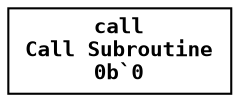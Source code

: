 digraph "Format subr" {
  graph [bgcolor="white"];
  node [fontname = "Courier-Bold", fontsize="10pt"];
  edge [fontname = "Courier-Bold"];
  "call_16130939" [label = "call\nCall Subroutine\n0b`0", shape = rectangle];
}
